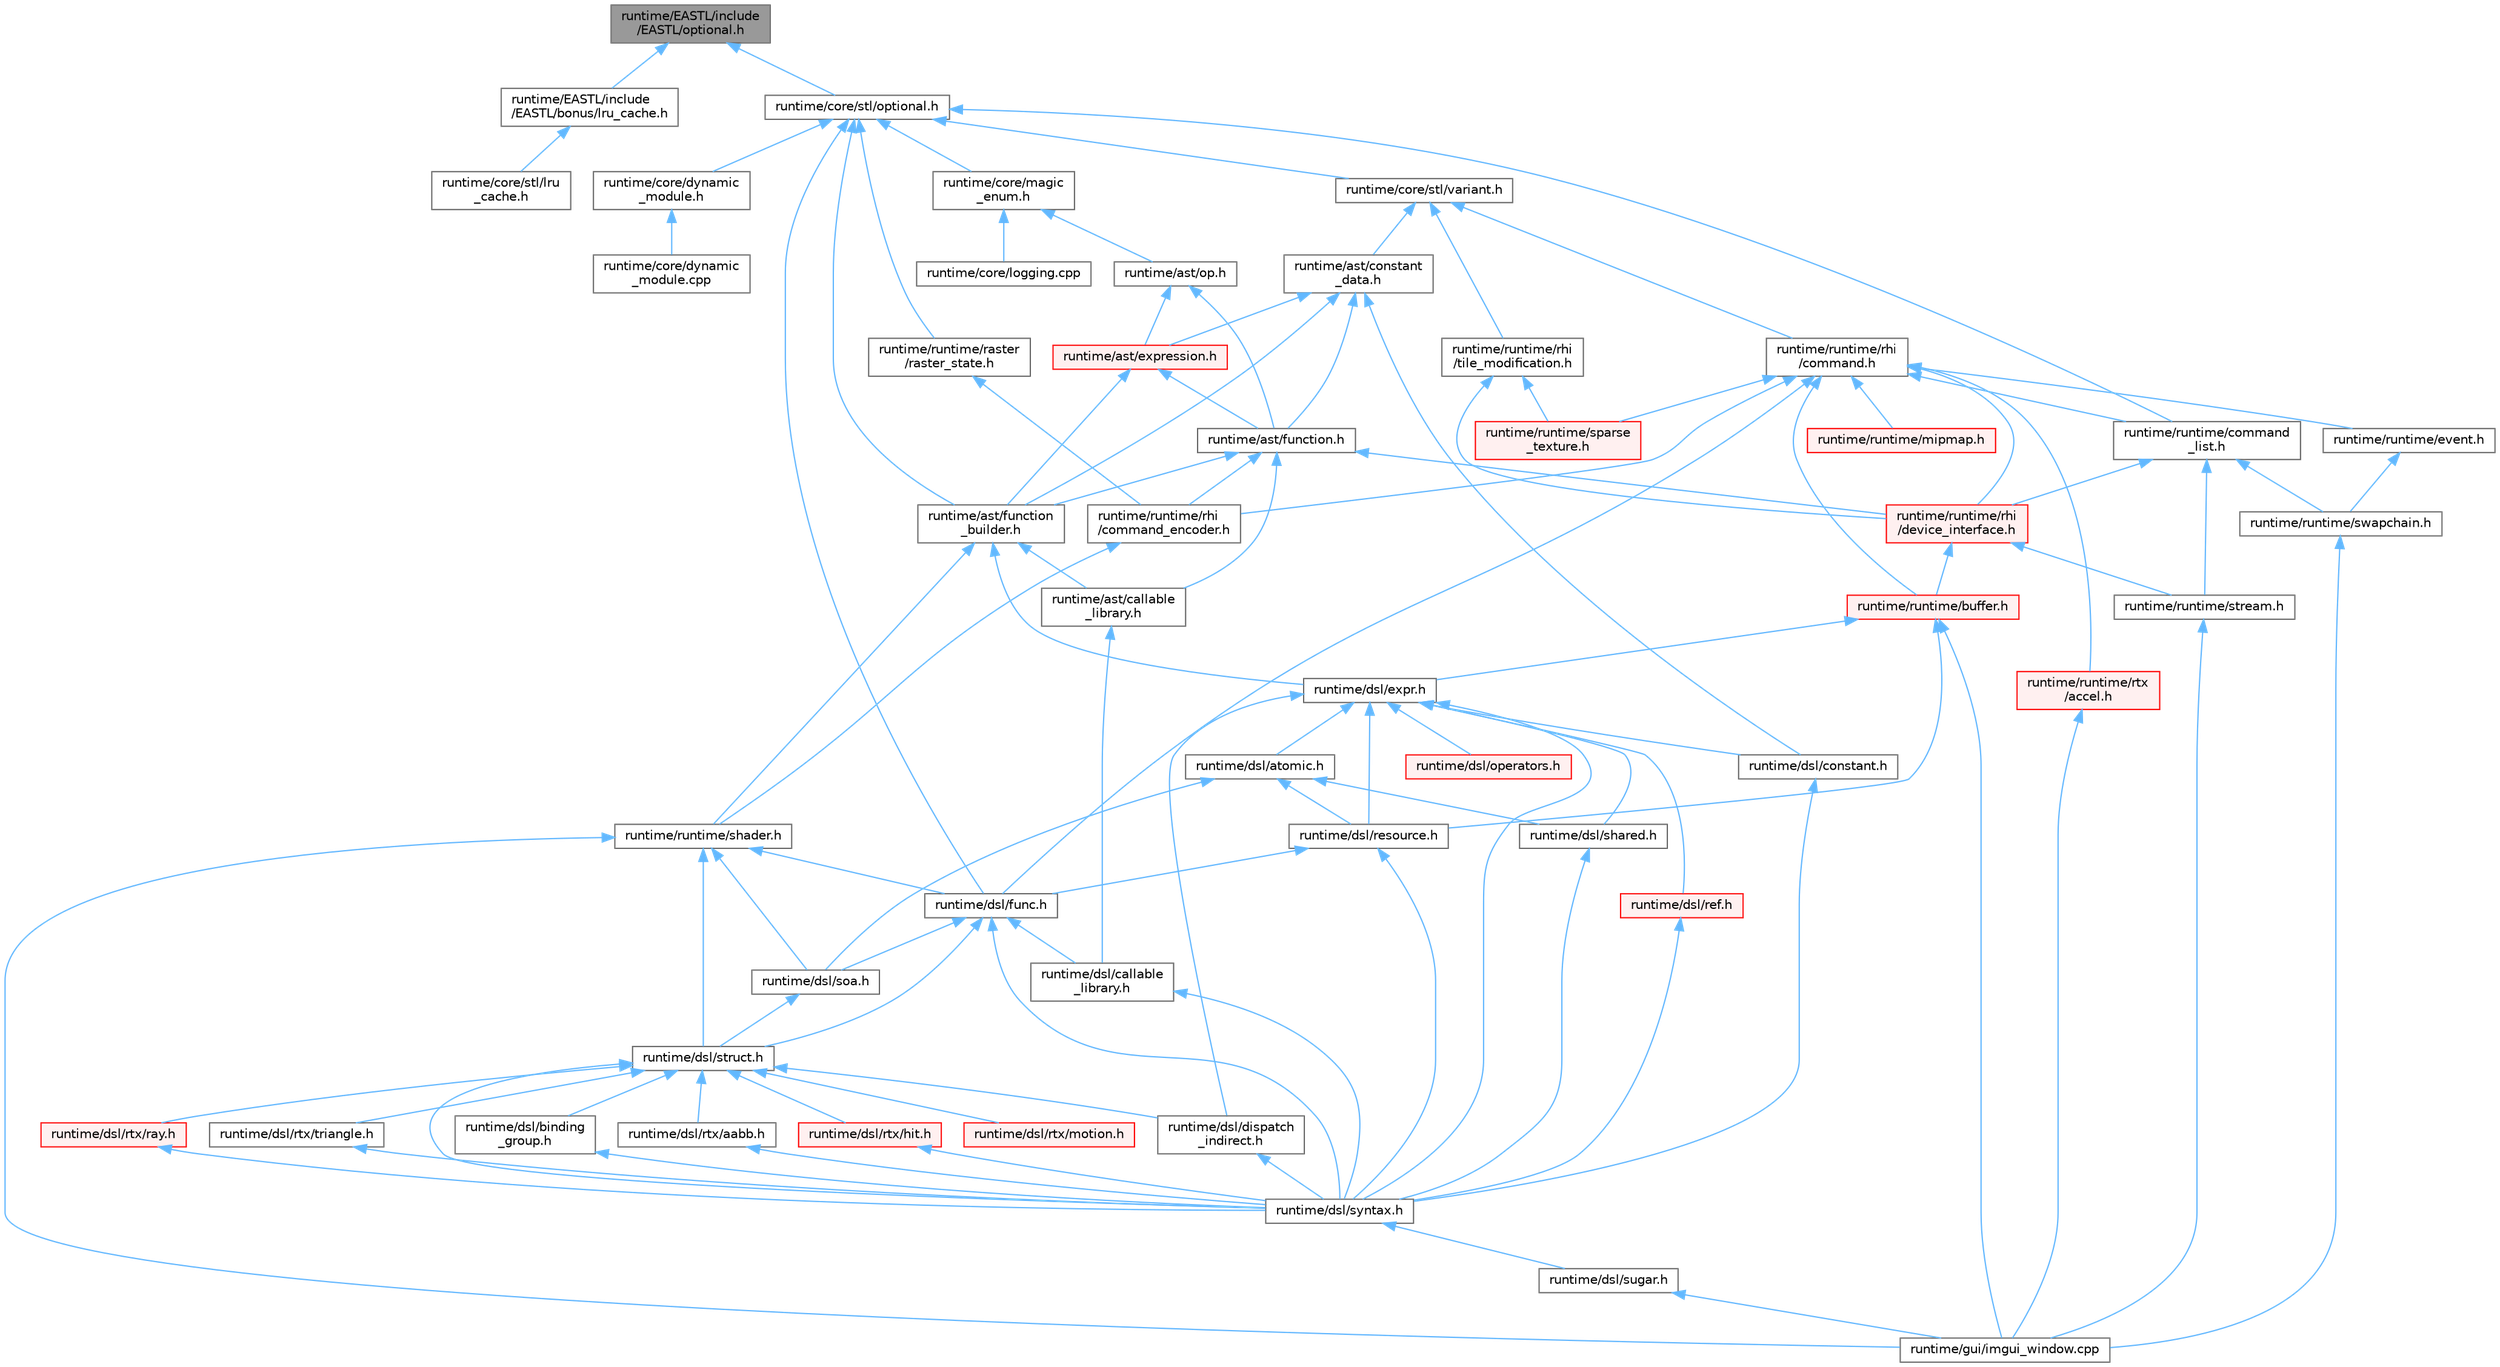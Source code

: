 digraph "runtime/EASTL/include/EASTL/optional.h"
{
 // LATEX_PDF_SIZE
  bgcolor="transparent";
  edge [fontname=Helvetica,fontsize=10,labelfontname=Helvetica,labelfontsize=10];
  node [fontname=Helvetica,fontsize=10,shape=box,height=0.2,width=0.4];
  Node1 [id="Node000001",label="runtime/EASTL/include\l/EASTL/optional.h",height=0.2,width=0.4,color="gray40", fillcolor="grey60", style="filled", fontcolor="black",tooltip=" "];
  Node1 -> Node2 [id="edge100_Node000001_Node000002",dir="back",color="steelblue1",style="solid",tooltip=" "];
  Node2 [id="Node000002",label="runtime/EASTL/include\l/EASTL/bonus/lru_cache.h",height=0.2,width=0.4,color="grey40", fillcolor="white", style="filled",URL="$_e_a_s_t_l_2include_2_e_a_s_t_l_2bonus_2lru__cache_8h.html",tooltip=" "];
  Node2 -> Node3 [id="edge101_Node000002_Node000003",dir="back",color="steelblue1",style="solid",tooltip=" "];
  Node3 [id="Node000003",label="runtime/core/stl/lru\l_cache.h",height=0.2,width=0.4,color="grey40", fillcolor="white", style="filled",URL="$core_2stl_2lru__cache_8h.html",tooltip=" "];
  Node1 -> Node4 [id="edge102_Node000001_Node000004",dir="back",color="steelblue1",style="solid",tooltip=" "];
  Node4 [id="Node000004",label="runtime/core/stl/optional.h",height=0.2,width=0.4,color="grey40", fillcolor="white", style="filled",URL="$core_2stl_2optional_8h.html",tooltip=" "];
  Node4 -> Node5 [id="edge103_Node000004_Node000005",dir="back",color="steelblue1",style="solid",tooltip=" "];
  Node5 [id="Node000005",label="runtime/ast/function\l_builder.h",height=0.2,width=0.4,color="grey40", fillcolor="white", style="filled",URL="$function__builder_8h.html",tooltip=" "];
  Node5 -> Node6 [id="edge104_Node000005_Node000006",dir="back",color="steelblue1",style="solid",tooltip=" "];
  Node6 [id="Node000006",label="runtime/ast/callable\l_library.h",height=0.2,width=0.4,color="grey40", fillcolor="white", style="filled",URL="$ast_2callable__library_8h.html",tooltip=" "];
  Node6 -> Node7 [id="edge105_Node000006_Node000007",dir="back",color="steelblue1",style="solid",tooltip=" "];
  Node7 [id="Node000007",label="runtime/dsl/callable\l_library.h",height=0.2,width=0.4,color="grey40", fillcolor="white", style="filled",URL="$dsl_2callable__library_8h.html",tooltip=" "];
  Node7 -> Node8 [id="edge106_Node000007_Node000008",dir="back",color="steelblue1",style="solid",tooltip=" "];
  Node8 [id="Node000008",label="runtime/dsl/syntax.h",height=0.2,width=0.4,color="grey40", fillcolor="white", style="filled",URL="$syntax_8h.html",tooltip=" "];
  Node8 -> Node9 [id="edge107_Node000008_Node000009",dir="back",color="steelblue1",style="solid",tooltip=" "];
  Node9 [id="Node000009",label="runtime/dsl/sugar.h",height=0.2,width=0.4,color="grey40", fillcolor="white", style="filled",URL="$sugar_8h.html",tooltip=" "];
  Node9 -> Node10 [id="edge108_Node000009_Node000010",dir="back",color="steelblue1",style="solid",tooltip=" "];
  Node10 [id="Node000010",label="runtime/gui/imgui_window.cpp",height=0.2,width=0.4,color="grey40", fillcolor="white", style="filled",URL="$imgui__window_8cpp.html",tooltip=" "];
  Node5 -> Node11 [id="edge109_Node000005_Node000011",dir="back",color="steelblue1",style="solid",tooltip=" "];
  Node11 [id="Node000011",label="runtime/dsl/expr.h",height=0.2,width=0.4,color="grey40", fillcolor="white", style="filled",URL="$expr_8h.html",tooltip=" "];
  Node11 -> Node12 [id="edge110_Node000011_Node000012",dir="back",color="steelblue1",style="solid",tooltip=" "];
  Node12 [id="Node000012",label="runtime/dsl/atomic.h",height=0.2,width=0.4,color="grey40", fillcolor="white", style="filled",URL="$dsl_2atomic_8h.html",tooltip=" "];
  Node12 -> Node13 [id="edge111_Node000012_Node000013",dir="back",color="steelblue1",style="solid",tooltip=" "];
  Node13 [id="Node000013",label="runtime/dsl/resource.h",height=0.2,width=0.4,color="grey40", fillcolor="white", style="filled",URL="$dsl_2resource_8h.html",tooltip=" "];
  Node13 -> Node14 [id="edge112_Node000013_Node000014",dir="back",color="steelblue1",style="solid",tooltip=" "];
  Node14 [id="Node000014",label="runtime/dsl/func.h",height=0.2,width=0.4,color="grey40", fillcolor="white", style="filled",URL="$func_8h.html",tooltip=" "];
  Node14 -> Node7 [id="edge113_Node000014_Node000007",dir="back",color="steelblue1",style="solid",tooltip=" "];
  Node14 -> Node15 [id="edge114_Node000014_Node000015",dir="back",color="steelblue1",style="solid",tooltip=" "];
  Node15 [id="Node000015",label="runtime/dsl/soa.h",height=0.2,width=0.4,color="grey40", fillcolor="white", style="filled",URL="$soa_8h.html",tooltip=" "];
  Node15 -> Node16 [id="edge115_Node000015_Node000016",dir="back",color="steelblue1",style="solid",tooltip=" "];
  Node16 [id="Node000016",label="runtime/dsl/struct.h",height=0.2,width=0.4,color="grey40", fillcolor="white", style="filled",URL="$struct_8h.html",tooltip=" "];
  Node16 -> Node17 [id="edge116_Node000016_Node000017",dir="back",color="steelblue1",style="solid",tooltip=" "];
  Node17 [id="Node000017",label="runtime/dsl/binding\l_group.h",height=0.2,width=0.4,color="grey40", fillcolor="white", style="filled",URL="$binding__group_8h.html",tooltip=" "];
  Node17 -> Node8 [id="edge117_Node000017_Node000008",dir="back",color="steelblue1",style="solid",tooltip=" "];
  Node16 -> Node18 [id="edge118_Node000016_Node000018",dir="back",color="steelblue1",style="solid",tooltip=" "];
  Node18 [id="Node000018",label="runtime/dsl/dispatch\l_indirect.h",height=0.2,width=0.4,color="grey40", fillcolor="white", style="filled",URL="$dispatch__indirect_8h.html",tooltip=" "];
  Node18 -> Node8 [id="edge119_Node000018_Node000008",dir="back",color="steelblue1",style="solid",tooltip=" "];
  Node16 -> Node19 [id="edge120_Node000016_Node000019",dir="back",color="steelblue1",style="solid",tooltip=" "];
  Node19 [id="Node000019",label="runtime/dsl/rtx/aabb.h",height=0.2,width=0.4,color="grey40", fillcolor="white", style="filled",URL="$dsl_2rtx_2aabb_8h.html",tooltip=" "];
  Node19 -> Node8 [id="edge121_Node000019_Node000008",dir="back",color="steelblue1",style="solid",tooltip=" "];
  Node16 -> Node20 [id="edge122_Node000016_Node000020",dir="back",color="steelblue1",style="solid",tooltip=" "];
  Node20 [id="Node000020",label="runtime/dsl/rtx/hit.h",height=0.2,width=0.4,color="red", fillcolor="#FFF0F0", style="filled",URL="$dsl_2rtx_2hit_8h.html",tooltip=" "];
  Node20 -> Node8 [id="edge123_Node000020_Node000008",dir="back",color="steelblue1",style="solid",tooltip=" "];
  Node16 -> Node23 [id="edge124_Node000016_Node000023",dir="back",color="steelblue1",style="solid",tooltip=" "];
  Node23 [id="Node000023",label="runtime/dsl/rtx/motion.h",height=0.2,width=0.4,color="red", fillcolor="#FFF0F0", style="filled",URL="$motion_8h.html",tooltip=" "];
  Node16 -> Node24 [id="edge125_Node000016_Node000024",dir="back",color="steelblue1",style="solid",tooltip=" "];
  Node24 [id="Node000024",label="runtime/dsl/rtx/ray.h",height=0.2,width=0.4,color="red", fillcolor="#FFF0F0", style="filled",URL="$dsl_2rtx_2ray_8h.html",tooltip=" "];
  Node24 -> Node8 [id="edge126_Node000024_Node000008",dir="back",color="steelblue1",style="solid",tooltip=" "];
  Node16 -> Node25 [id="edge127_Node000016_Node000025",dir="back",color="steelblue1",style="solid",tooltip=" "];
  Node25 [id="Node000025",label="runtime/dsl/rtx/triangle.h",height=0.2,width=0.4,color="grey40", fillcolor="white", style="filled",URL="$dsl_2rtx_2triangle_8h.html",tooltip=" "];
  Node25 -> Node8 [id="edge128_Node000025_Node000008",dir="back",color="steelblue1",style="solid",tooltip=" "];
  Node16 -> Node8 [id="edge129_Node000016_Node000008",dir="back",color="steelblue1",style="solid",tooltip=" "];
  Node14 -> Node16 [id="edge130_Node000014_Node000016",dir="back",color="steelblue1",style="solid",tooltip=" "];
  Node14 -> Node8 [id="edge131_Node000014_Node000008",dir="back",color="steelblue1",style="solid",tooltip=" "];
  Node13 -> Node8 [id="edge132_Node000013_Node000008",dir="back",color="steelblue1",style="solid",tooltip=" "];
  Node12 -> Node26 [id="edge133_Node000012_Node000026",dir="back",color="steelblue1",style="solid",tooltip=" "];
  Node26 [id="Node000026",label="runtime/dsl/shared.h",height=0.2,width=0.4,color="grey40", fillcolor="white", style="filled",URL="$shared_8h.html",tooltip=" "];
  Node26 -> Node8 [id="edge134_Node000026_Node000008",dir="back",color="steelblue1",style="solid",tooltip=" "];
  Node12 -> Node15 [id="edge135_Node000012_Node000015",dir="back",color="steelblue1",style="solid",tooltip=" "];
  Node11 -> Node27 [id="edge136_Node000011_Node000027",dir="back",color="steelblue1",style="solid",tooltip=" "];
  Node27 [id="Node000027",label="runtime/dsl/constant.h",height=0.2,width=0.4,color="grey40", fillcolor="white", style="filled",URL="$constant_8h.html",tooltip=" "];
  Node27 -> Node8 [id="edge137_Node000027_Node000008",dir="back",color="steelblue1",style="solid",tooltip=" "];
  Node11 -> Node18 [id="edge138_Node000011_Node000018",dir="back",color="steelblue1",style="solid",tooltip=" "];
  Node11 -> Node28 [id="edge139_Node000011_Node000028",dir="back",color="steelblue1",style="solid",tooltip=" "];
  Node28 [id="Node000028",label="runtime/dsl/operators.h",height=0.2,width=0.4,color="red", fillcolor="#FFF0F0", style="filled",URL="$operators_8h.html",tooltip=" "];
  Node11 -> Node33 [id="edge140_Node000011_Node000033",dir="back",color="steelblue1",style="solid",tooltip=" "];
  Node33 [id="Node000033",label="runtime/dsl/ref.h",height=0.2,width=0.4,color="red", fillcolor="#FFF0F0", style="filled",URL="$ref_8h.html",tooltip=" "];
  Node33 -> Node8 [id="edge141_Node000033_Node000008",dir="back",color="steelblue1",style="solid",tooltip=" "];
  Node11 -> Node13 [id="edge142_Node000011_Node000013",dir="back",color="steelblue1",style="solid",tooltip=" "];
  Node11 -> Node26 [id="edge143_Node000011_Node000026",dir="back",color="steelblue1",style="solid",tooltip=" "];
  Node11 -> Node8 [id="edge144_Node000011_Node000008",dir="back",color="steelblue1",style="solid",tooltip=" "];
  Node5 -> Node36 [id="edge145_Node000005_Node000036",dir="back",color="steelblue1",style="solid",tooltip=" "];
  Node36 [id="Node000036",label="runtime/runtime/shader.h",height=0.2,width=0.4,color="grey40", fillcolor="white", style="filled",URL="$shader_8h.html",tooltip=" "];
  Node36 -> Node14 [id="edge146_Node000036_Node000014",dir="back",color="steelblue1",style="solid",tooltip=" "];
  Node36 -> Node15 [id="edge147_Node000036_Node000015",dir="back",color="steelblue1",style="solid",tooltip=" "];
  Node36 -> Node16 [id="edge148_Node000036_Node000016",dir="back",color="steelblue1",style="solid",tooltip=" "];
  Node36 -> Node10 [id="edge149_Node000036_Node000010",dir="back",color="steelblue1",style="solid",tooltip=" "];
  Node4 -> Node37 [id="edge150_Node000004_Node000037",dir="back",color="steelblue1",style="solid",tooltip=" "];
  Node37 [id="Node000037",label="runtime/core/dynamic\l_module.h",height=0.2,width=0.4,color="grey40", fillcolor="white", style="filled",URL="$dynamic__module_8h.html",tooltip=" "];
  Node37 -> Node38 [id="edge151_Node000037_Node000038",dir="back",color="steelblue1",style="solid",tooltip=" "];
  Node38 [id="Node000038",label="runtime/core/dynamic\l_module.cpp",height=0.2,width=0.4,color="grey40", fillcolor="white", style="filled",URL="$dynamic__module_8cpp.html",tooltip=" "];
  Node4 -> Node39 [id="edge152_Node000004_Node000039",dir="back",color="steelblue1",style="solid",tooltip=" "];
  Node39 [id="Node000039",label="runtime/core/magic\l_enum.h",height=0.2,width=0.4,color="grey40", fillcolor="white", style="filled",URL="$magic__enum_8h.html",tooltip=" "];
  Node39 -> Node40 [id="edge153_Node000039_Node000040",dir="back",color="steelblue1",style="solid",tooltip=" "];
  Node40 [id="Node000040",label="runtime/ast/op.h",height=0.2,width=0.4,color="grey40", fillcolor="white", style="filled",URL="$op_8h.html",tooltip=" "];
  Node40 -> Node41 [id="edge154_Node000040_Node000041",dir="back",color="steelblue1",style="solid",tooltip=" "];
  Node41 [id="Node000041",label="runtime/ast/expression.h",height=0.2,width=0.4,color="red", fillcolor="#FFF0F0", style="filled",URL="$expression_8h.html",tooltip=" "];
  Node41 -> Node43 [id="edge155_Node000041_Node000043",dir="back",color="steelblue1",style="solid",tooltip=" "];
  Node43 [id="Node000043",label="runtime/ast/function.h",height=0.2,width=0.4,color="grey40", fillcolor="white", style="filled",URL="$ast_2function_8h.html",tooltip=" "];
  Node43 -> Node6 [id="edge156_Node000043_Node000006",dir="back",color="steelblue1",style="solid",tooltip=" "];
  Node43 -> Node5 [id="edge157_Node000043_Node000005",dir="back",color="steelblue1",style="solid",tooltip=" "];
  Node43 -> Node44 [id="edge158_Node000043_Node000044",dir="back",color="steelblue1",style="solid",tooltip=" "];
  Node44 [id="Node000044",label="runtime/runtime/rhi\l/command_encoder.h",height=0.2,width=0.4,color="grey40", fillcolor="white", style="filled",URL="$command__encoder_8h.html",tooltip=" "];
  Node44 -> Node36 [id="edge159_Node000044_Node000036",dir="back",color="steelblue1",style="solid",tooltip=" "];
  Node43 -> Node45 [id="edge160_Node000043_Node000045",dir="back",color="steelblue1",style="solid",tooltip=" "];
  Node45 [id="Node000045",label="runtime/runtime/rhi\l/device_interface.h",height=0.2,width=0.4,color="red", fillcolor="#FFF0F0", style="filled",URL="$device__interface_8h.html",tooltip=" "];
  Node45 -> Node46 [id="edge161_Node000045_Node000046",dir="back",color="steelblue1",style="solid",tooltip=" "];
  Node46 [id="Node000046",label="runtime/runtime/buffer.h",height=0.2,width=0.4,color="red", fillcolor="#FFF0F0", style="filled",URL="$buffer_8h.html",tooltip=" "];
  Node46 -> Node11 [id="edge162_Node000046_Node000011",dir="back",color="steelblue1",style="solid",tooltip=" "];
  Node46 -> Node13 [id="edge163_Node000046_Node000013",dir="back",color="steelblue1",style="solid",tooltip=" "];
  Node46 -> Node10 [id="edge164_Node000046_Node000010",dir="back",color="steelblue1",style="solid",tooltip=" "];
  Node45 -> Node56 [id="edge165_Node000045_Node000056",dir="back",color="steelblue1",style="solid",tooltip=" "];
  Node56 [id="Node000056",label="runtime/runtime/stream.h",height=0.2,width=0.4,color="grey40", fillcolor="white", style="filled",URL="$stream_8h.html",tooltip=" "];
  Node56 -> Node10 [id="edge166_Node000056_Node000010",dir="back",color="steelblue1",style="solid",tooltip=" "];
  Node41 -> Node5 [id="edge167_Node000041_Node000005",dir="back",color="steelblue1",style="solid",tooltip=" "];
  Node40 -> Node43 [id="edge168_Node000040_Node000043",dir="back",color="steelblue1",style="solid",tooltip=" "];
  Node39 -> Node60 [id="edge169_Node000039_Node000060",dir="back",color="steelblue1",style="solid",tooltip=" "];
  Node60 [id="Node000060",label="runtime/core/logging.cpp",height=0.2,width=0.4,color="grey40", fillcolor="white", style="filled",URL="$logging_8cpp.html",tooltip=" "];
  Node4 -> Node61 [id="edge170_Node000004_Node000061",dir="back",color="steelblue1",style="solid",tooltip=" "];
  Node61 [id="Node000061",label="runtime/core/stl/variant.h",height=0.2,width=0.4,color="grey40", fillcolor="white", style="filled",URL="$core_2stl_2variant_8h.html",tooltip=" "];
  Node61 -> Node62 [id="edge171_Node000061_Node000062",dir="back",color="steelblue1",style="solid",tooltip=" "];
  Node62 [id="Node000062",label="runtime/ast/constant\l_data.h",height=0.2,width=0.4,color="grey40", fillcolor="white", style="filled",URL="$constant__data_8h.html",tooltip=" "];
  Node62 -> Node41 [id="edge172_Node000062_Node000041",dir="back",color="steelblue1",style="solid",tooltip=" "];
  Node62 -> Node43 [id="edge173_Node000062_Node000043",dir="back",color="steelblue1",style="solid",tooltip=" "];
  Node62 -> Node5 [id="edge174_Node000062_Node000005",dir="back",color="steelblue1",style="solid",tooltip=" "];
  Node62 -> Node27 [id="edge175_Node000062_Node000027",dir="back",color="steelblue1",style="solid",tooltip=" "];
  Node61 -> Node63 [id="edge176_Node000061_Node000063",dir="back",color="steelblue1",style="solid",tooltip=" "];
  Node63 [id="Node000063",label="runtime/runtime/rhi\l/command.h",height=0.2,width=0.4,color="grey40", fillcolor="white", style="filled",URL="$command_8h.html",tooltip=" "];
  Node63 -> Node14 [id="edge177_Node000063_Node000014",dir="back",color="steelblue1",style="solid",tooltip=" "];
  Node63 -> Node46 [id="edge178_Node000063_Node000046",dir="back",color="steelblue1",style="solid",tooltip=" "];
  Node63 -> Node64 [id="edge179_Node000063_Node000064",dir="back",color="steelblue1",style="solid",tooltip=" "];
  Node64 [id="Node000064",label="runtime/runtime/command\l_list.h",height=0.2,width=0.4,color="grey40", fillcolor="white", style="filled",URL="$command__list_8h.html",tooltip=" "];
  Node64 -> Node45 [id="edge180_Node000064_Node000045",dir="back",color="steelblue1",style="solid",tooltip=" "];
  Node64 -> Node56 [id="edge181_Node000064_Node000056",dir="back",color="steelblue1",style="solid",tooltip=" "];
  Node64 -> Node55 [id="edge182_Node000064_Node000055",dir="back",color="steelblue1",style="solid",tooltip=" "];
  Node55 [id="Node000055",label="runtime/runtime/swapchain.h",height=0.2,width=0.4,color="grey40", fillcolor="white", style="filled",URL="$swapchain_8h.html",tooltip=" "];
  Node55 -> Node10 [id="edge183_Node000055_Node000010",dir="back",color="steelblue1",style="solid",tooltip=" "];
  Node63 -> Node65 [id="edge184_Node000063_Node000065",dir="back",color="steelblue1",style="solid",tooltip=" "];
  Node65 [id="Node000065",label="runtime/runtime/event.h",height=0.2,width=0.4,color="grey40", fillcolor="white", style="filled",URL="$event_8h.html",tooltip=" "];
  Node65 -> Node55 [id="edge185_Node000065_Node000055",dir="back",color="steelblue1",style="solid",tooltip=" "];
  Node63 -> Node66 [id="edge186_Node000063_Node000066",dir="back",color="steelblue1",style="solid",tooltip=" "];
  Node66 [id="Node000066",label="runtime/runtime/mipmap.h",height=0.2,width=0.4,color="red", fillcolor="#FFF0F0", style="filled",URL="$mipmap_8h.html",tooltip=" "];
  Node63 -> Node44 [id="edge187_Node000063_Node000044",dir="back",color="steelblue1",style="solid",tooltip=" "];
  Node63 -> Node45 [id="edge188_Node000063_Node000045",dir="back",color="steelblue1",style="solid",tooltip=" "];
  Node63 -> Node67 [id="edge189_Node000063_Node000067",dir="back",color="steelblue1",style="solid",tooltip=" "];
  Node67 [id="Node000067",label="runtime/runtime/rtx\l/accel.h",height=0.2,width=0.4,color="red", fillcolor="#FFF0F0", style="filled",URL="$runtime_2rtx_2accel_8h.html",tooltip=" "];
  Node67 -> Node10 [id="edge190_Node000067_Node000010",dir="back",color="steelblue1",style="solid",tooltip=" "];
  Node63 -> Node68 [id="edge191_Node000063_Node000068",dir="back",color="steelblue1",style="solid",tooltip=" "];
  Node68 [id="Node000068",label="runtime/runtime/sparse\l_texture.h",height=0.2,width=0.4,color="red", fillcolor="#FFF0F0", style="filled",URL="$sparse__texture_8h.html",tooltip=" "];
  Node61 -> Node69 [id="edge192_Node000061_Node000069",dir="back",color="steelblue1",style="solid",tooltip=" "];
  Node69 [id="Node000069",label="runtime/runtime/rhi\l/tile_modification.h",height=0.2,width=0.4,color="grey40", fillcolor="white", style="filled",URL="$tile__modification_8h.html",tooltip=" "];
  Node69 -> Node45 [id="edge193_Node000069_Node000045",dir="back",color="steelblue1",style="solid",tooltip=" "];
  Node69 -> Node68 [id="edge194_Node000069_Node000068",dir="back",color="steelblue1",style="solid",tooltip=" "];
  Node4 -> Node14 [id="edge195_Node000004_Node000014",dir="back",color="steelblue1",style="solid",tooltip=" "];
  Node4 -> Node64 [id="edge196_Node000004_Node000064",dir="back",color="steelblue1",style="solid",tooltip=" "];
  Node4 -> Node70 [id="edge197_Node000004_Node000070",dir="back",color="steelblue1",style="solid",tooltip=" "];
  Node70 [id="Node000070",label="runtime/runtime/raster\l/raster_state.h",height=0.2,width=0.4,color="grey40", fillcolor="white", style="filled",URL="$raster__state_8h.html",tooltip=" "];
  Node70 -> Node44 [id="edge198_Node000070_Node000044",dir="back",color="steelblue1",style="solid",tooltip=" "];
}
